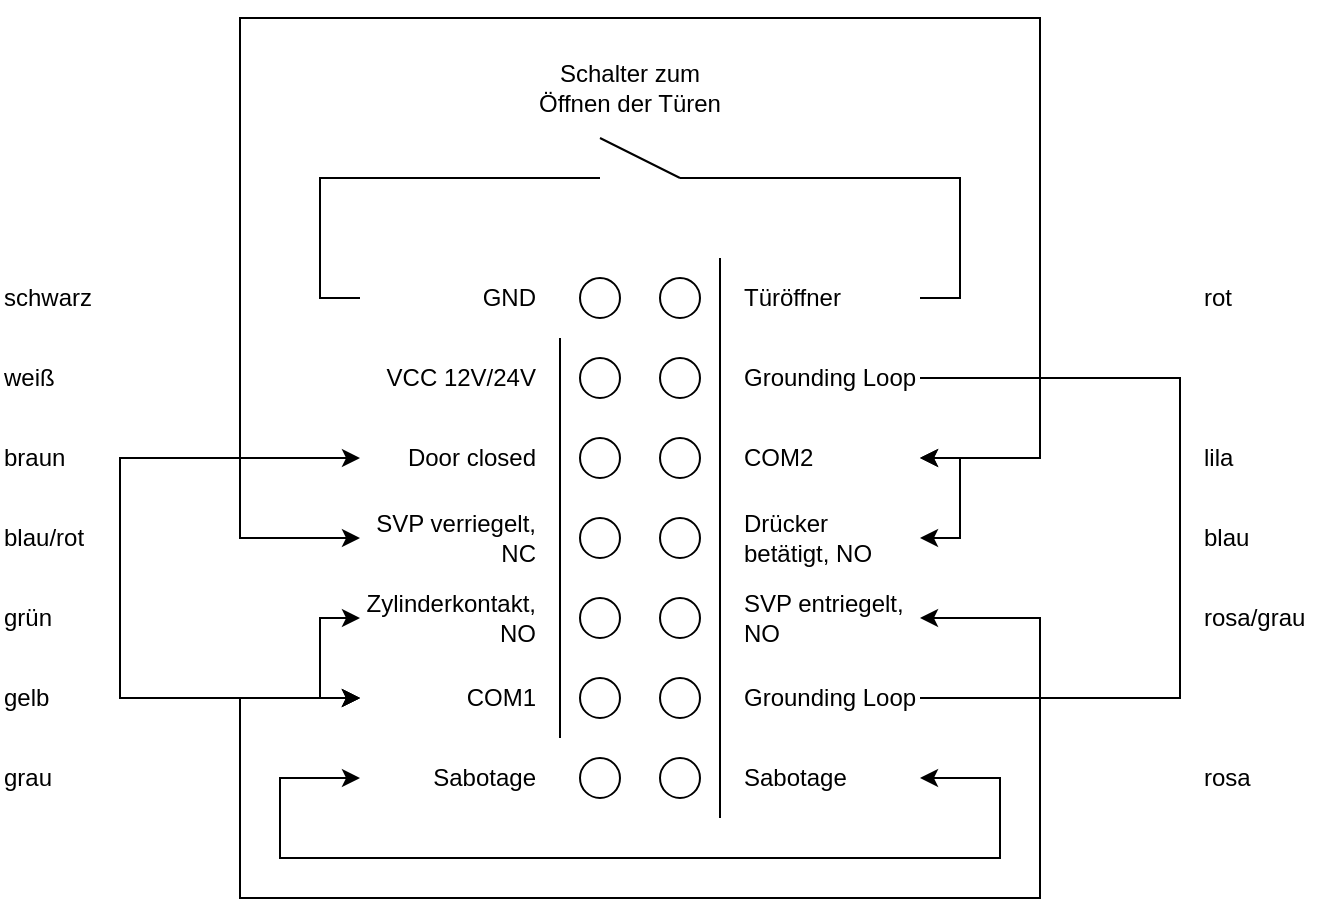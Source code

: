 <mxfile version="19.0.0" type="device"><diagram id="EA0gs8NaYtqPbZEPoYb4" name="Page-1"><mxGraphModel dx="1422" dy="800" grid="1" gridSize="10" guides="1" tooltips="1" connect="1" arrows="1" fold="1" page="1" pageScale="1" pageWidth="827" pageHeight="1169" math="0" shadow="0"><root><mxCell id="0"/><mxCell id="1" parent="0"/><mxCell id="zMK9_sEpHNzTb-gR_8Eo-1" value="" style="endArrow=none;html=1;rounded=0;" edge="1" parent="1"><mxGeometry width="50" height="50" relative="1" as="geometry"><mxPoint x="320" y="440" as="sourcePoint"/><mxPoint x="320" y="240" as="targetPoint"/></mxGeometry></mxCell><mxCell id="zMK9_sEpHNzTb-gR_8Eo-2" value="" style="endArrow=none;html=1;rounded=0;" edge="1" parent="1"><mxGeometry width="50" height="50" relative="1" as="geometry"><mxPoint x="400" y="480" as="sourcePoint"/><mxPoint x="400" y="200" as="targetPoint"/></mxGeometry></mxCell><mxCell id="zMK9_sEpHNzTb-gR_8Eo-3" value="" style="ellipse;whiteSpace=wrap;html=1;aspect=fixed;" vertex="1" parent="1"><mxGeometry x="370" y="210" width="20" height="20" as="geometry"/></mxCell><mxCell id="zMK9_sEpHNzTb-gR_8Eo-4" value="" style="ellipse;whiteSpace=wrap;html=1;aspect=fixed;" vertex="1" parent="1"><mxGeometry x="370" y="250" width="20" height="20" as="geometry"/></mxCell><mxCell id="zMK9_sEpHNzTb-gR_8Eo-5" value="" style="ellipse;whiteSpace=wrap;html=1;aspect=fixed;" vertex="1" parent="1"><mxGeometry x="370" y="290" width="20" height="20" as="geometry"/></mxCell><mxCell id="zMK9_sEpHNzTb-gR_8Eo-6" value="" style="ellipse;whiteSpace=wrap;html=1;aspect=fixed;" vertex="1" parent="1"><mxGeometry x="370" y="330" width="20" height="20" as="geometry"/></mxCell><mxCell id="zMK9_sEpHNzTb-gR_8Eo-7" value="" style="ellipse;whiteSpace=wrap;html=1;aspect=fixed;" vertex="1" parent="1"><mxGeometry x="370" y="370" width="20" height="20" as="geometry"/></mxCell><mxCell id="zMK9_sEpHNzTb-gR_8Eo-8" value="" style="ellipse;whiteSpace=wrap;html=1;aspect=fixed;" vertex="1" parent="1"><mxGeometry x="370" y="410" width="20" height="20" as="geometry"/></mxCell><mxCell id="zMK9_sEpHNzTb-gR_8Eo-9" value="" style="ellipse;whiteSpace=wrap;html=1;aspect=fixed;" vertex="1" parent="1"><mxGeometry x="370" y="450" width="20" height="20" as="geometry"/></mxCell><mxCell id="zMK9_sEpHNzTb-gR_8Eo-10" value="" style="ellipse;whiteSpace=wrap;html=1;aspect=fixed;" vertex="1" parent="1"><mxGeometry x="330" y="210" width="20" height="20" as="geometry"/></mxCell><mxCell id="zMK9_sEpHNzTb-gR_8Eo-11" value="" style="ellipse;whiteSpace=wrap;html=1;aspect=fixed;" vertex="1" parent="1"><mxGeometry x="330" y="250" width="20" height="20" as="geometry"/></mxCell><mxCell id="zMK9_sEpHNzTb-gR_8Eo-12" value="" style="ellipse;whiteSpace=wrap;html=1;aspect=fixed;" vertex="1" parent="1"><mxGeometry x="330" y="290" width="20" height="20" as="geometry"/></mxCell><mxCell id="zMK9_sEpHNzTb-gR_8Eo-13" value="" style="ellipse;whiteSpace=wrap;html=1;aspect=fixed;" vertex="1" parent="1"><mxGeometry x="330" y="330" width="20" height="20" as="geometry"/></mxCell><mxCell id="zMK9_sEpHNzTb-gR_8Eo-14" value="" style="ellipse;whiteSpace=wrap;html=1;aspect=fixed;" vertex="1" parent="1"><mxGeometry x="330" y="370" width="20" height="20" as="geometry"/></mxCell><mxCell id="zMK9_sEpHNzTb-gR_8Eo-15" value="" style="ellipse;whiteSpace=wrap;html=1;aspect=fixed;" vertex="1" parent="1"><mxGeometry x="330" y="410" width="20" height="20" as="geometry"/></mxCell><mxCell id="zMK9_sEpHNzTb-gR_8Eo-16" value="" style="ellipse;whiteSpace=wrap;html=1;aspect=fixed;" vertex="1" parent="1"><mxGeometry x="330" y="450" width="20" height="20" as="geometry"/></mxCell><mxCell id="zMK9_sEpHNzTb-gR_8Eo-17" value="GND" style="text;html=1;strokeColor=none;fillColor=none;align=right;verticalAlign=middle;whiteSpace=wrap;rounded=0;" vertex="1" parent="1"><mxGeometry x="220" y="205" width="90" height="30" as="geometry"/></mxCell><mxCell id="zMK9_sEpHNzTb-gR_8Eo-18" value="VCC 12V/24V" style="text;html=1;strokeColor=none;fillColor=none;align=right;verticalAlign=middle;whiteSpace=wrap;rounded=0;" vertex="1" parent="1"><mxGeometry x="220" y="245" width="90" height="30" as="geometry"/></mxCell><mxCell id="zMK9_sEpHNzTb-gR_8Eo-19" value="Door closed" style="text;html=1;strokeColor=none;fillColor=none;align=right;verticalAlign=middle;whiteSpace=wrap;rounded=0;" vertex="1" parent="1"><mxGeometry x="220" y="285" width="90" height="30" as="geometry"/></mxCell><mxCell id="zMK9_sEpHNzTb-gR_8Eo-20" value="SVP verriegelt, NC" style="text;html=1;strokeColor=none;fillColor=none;align=right;verticalAlign=middle;whiteSpace=wrap;rounded=0;" vertex="1" parent="1"><mxGeometry x="220" y="325" width="90" height="30" as="geometry"/></mxCell><mxCell id="zMK9_sEpHNzTb-gR_8Eo-21" value="Zylinderkontakt, NO" style="text;html=1;strokeColor=none;fillColor=none;align=right;verticalAlign=middle;whiteSpace=wrap;rounded=0;" vertex="1" parent="1"><mxGeometry x="220" y="365" width="90" height="30" as="geometry"/></mxCell><mxCell id="zMK9_sEpHNzTb-gR_8Eo-22" value="COM1" style="text;html=1;strokeColor=none;fillColor=none;align=right;verticalAlign=middle;whiteSpace=wrap;rounded=0;" vertex="1" parent="1"><mxGeometry x="220" y="405" width="90" height="30" as="geometry"/></mxCell><mxCell id="zMK9_sEpHNzTb-gR_8Eo-23" value="Sabotage" style="text;html=1;strokeColor=none;fillColor=none;align=right;verticalAlign=middle;whiteSpace=wrap;rounded=0;" vertex="1" parent="1"><mxGeometry x="220" y="445" width="90" height="30" as="geometry"/></mxCell><mxCell id="zMK9_sEpHNzTb-gR_8Eo-24" value="Türöffner" style="text;html=1;strokeColor=none;fillColor=none;align=left;verticalAlign=middle;whiteSpace=wrap;rounded=0;" vertex="1" parent="1"><mxGeometry x="410" y="205" width="90" height="30" as="geometry"/></mxCell><mxCell id="zMK9_sEpHNzTb-gR_8Eo-25" value="Grounding Loop" style="text;html=1;strokeColor=none;fillColor=none;align=left;verticalAlign=middle;whiteSpace=wrap;rounded=0;" vertex="1" parent="1"><mxGeometry x="410" y="245" width="90" height="30" as="geometry"/></mxCell><mxCell id="zMK9_sEpHNzTb-gR_8Eo-26" value="COM2" style="text;html=1;strokeColor=none;fillColor=none;align=left;verticalAlign=middle;whiteSpace=wrap;rounded=0;" vertex="1" parent="1"><mxGeometry x="410" y="285" width="90" height="30" as="geometry"/></mxCell><mxCell id="zMK9_sEpHNzTb-gR_8Eo-27" value="Drücker betätigt, NO" style="text;html=1;strokeColor=none;fillColor=none;align=left;verticalAlign=middle;whiteSpace=wrap;rounded=0;" vertex="1" parent="1"><mxGeometry x="410" y="325" width="90" height="30" as="geometry"/></mxCell><mxCell id="zMK9_sEpHNzTb-gR_8Eo-28" value="SVP entriegelt, NO" style="text;html=1;strokeColor=none;fillColor=none;align=left;verticalAlign=middle;whiteSpace=wrap;rounded=0;" vertex="1" parent="1"><mxGeometry x="410" y="365" width="90" height="30" as="geometry"/></mxCell><mxCell id="zMK9_sEpHNzTb-gR_8Eo-29" value="Grounding Loop" style="text;html=1;strokeColor=none;fillColor=none;align=left;verticalAlign=middle;whiteSpace=wrap;rounded=0;" vertex="1" parent="1"><mxGeometry x="410" y="405" width="90" height="30" as="geometry"/></mxCell><mxCell id="zMK9_sEpHNzTb-gR_8Eo-30" value="Sabotage" style="text;html=1;strokeColor=none;fillColor=none;align=left;verticalAlign=middle;whiteSpace=wrap;rounded=0;" vertex="1" parent="1"><mxGeometry x="410" y="445" width="90" height="30" as="geometry"/></mxCell><mxCell id="zMK9_sEpHNzTb-gR_8Eo-31" value="" style="endArrow=none;html=1;rounded=0;exitX=1;exitY=0.5;exitDx=0;exitDy=0;" edge="1" parent="1" source="zMK9_sEpHNzTb-gR_8Eo-24"><mxGeometry width="50" height="50" relative="1" as="geometry"><mxPoint x="460" y="230" as="sourcePoint"/><mxPoint x="380" y="160" as="targetPoint"/><Array as="points"><mxPoint x="520" y="220"/><mxPoint x="520" y="160"/></Array></mxGeometry></mxCell><mxCell id="zMK9_sEpHNzTb-gR_8Eo-33" value="" style="endArrow=none;html=1;rounded=0;" edge="1" parent="1"><mxGeometry width="50" height="50" relative="1" as="geometry"><mxPoint x="380" y="160" as="sourcePoint"/><mxPoint x="340" y="140" as="targetPoint"/></mxGeometry></mxCell><mxCell id="zMK9_sEpHNzTb-gR_8Eo-34" value="" style="endArrow=none;html=1;rounded=0;exitX=0;exitY=0.5;exitDx=0;exitDy=0;" edge="1" parent="1" source="zMK9_sEpHNzTb-gR_8Eo-17"><mxGeometry width="50" height="50" relative="1" as="geometry"><mxPoint x="290" y="210" as="sourcePoint"/><mxPoint x="340" y="160" as="targetPoint"/><Array as="points"><mxPoint x="200" y="220"/><mxPoint x="200" y="160"/><mxPoint x="250" y="160"/></Array></mxGeometry></mxCell><mxCell id="zMK9_sEpHNzTb-gR_8Eo-35" value="Schalter zum Öffnen der Türen" style="text;html=1;strokeColor=none;fillColor=none;align=center;verticalAlign=middle;whiteSpace=wrap;rounded=0;" vertex="1" parent="1"><mxGeometry x="300" y="100" width="110" height="30" as="geometry"/></mxCell><mxCell id="zMK9_sEpHNzTb-gR_8Eo-36" value="" style="endArrow=classic;html=1;rounded=0;entryX=0;entryY=0.5;entryDx=0;entryDy=0;exitX=0;exitY=0.5;exitDx=0;exitDy=0;startArrow=classic;startFill=1;endFill=1;" edge="1" parent="1" source="zMK9_sEpHNzTb-gR_8Eo-22" target="zMK9_sEpHNzTb-gR_8Eo-19"><mxGeometry width="50" height="50" relative="1" as="geometry"><mxPoint x="240" y="420" as="sourcePoint"/><mxPoint x="270" y="300" as="targetPoint"/><Array as="points"><mxPoint x="100" y="420"/><mxPoint x="100" y="300"/></Array></mxGeometry></mxCell><mxCell id="zMK9_sEpHNzTb-gR_8Eo-37" value="rot" style="text;html=1;align=left;verticalAlign=middle;resizable=0;points=[];autosize=1;strokeColor=none;fillColor=none;" vertex="1" parent="1"><mxGeometry x="640" y="210" width="30" height="20" as="geometry"/></mxCell><mxCell id="zMK9_sEpHNzTb-gR_8Eo-38" value="" style="endArrow=none;html=1;rounded=0;exitX=1;exitY=0.5;exitDx=0;exitDy=0;entryX=1;entryY=0.5;entryDx=0;entryDy=0;" edge="1" parent="1" source="zMK9_sEpHNzTb-gR_8Eo-25" target="zMK9_sEpHNzTb-gR_8Eo-29"><mxGeometry width="50" height="50" relative="1" as="geometry"><mxPoint x="390" y="370" as="sourcePoint"/><mxPoint x="440" y="320" as="targetPoint"/><Array as="points"><mxPoint x="630" y="260"/><mxPoint x="630" y="420"/></Array></mxGeometry></mxCell><mxCell id="zMK9_sEpHNzTb-gR_8Eo-39" value="schwarz" style="text;html=1;align=left;verticalAlign=middle;resizable=0;points=[];autosize=1;strokeColor=none;fillColor=none;" vertex="1" parent="1"><mxGeometry x="40" y="210" width="60" height="20" as="geometry"/></mxCell><mxCell id="zMK9_sEpHNzTb-gR_8Eo-40" value="weiß" style="text;html=1;align=left;verticalAlign=middle;resizable=0;points=[];autosize=1;strokeColor=none;fillColor=none;" vertex="1" parent="1"><mxGeometry x="40" y="250" width="40" height="20" as="geometry"/></mxCell><mxCell id="zMK9_sEpHNzTb-gR_8Eo-41" value="braun" style="text;html=1;align=left;verticalAlign=middle;resizable=0;points=[];autosize=1;strokeColor=none;fillColor=none;" vertex="1" parent="1"><mxGeometry x="40" y="290" width="50" height="20" as="geometry"/></mxCell><mxCell id="zMK9_sEpHNzTb-gR_8Eo-42" value="blau/rot" style="text;html=1;align=left;verticalAlign=middle;resizable=0;points=[];autosize=1;strokeColor=none;fillColor=none;" vertex="1" parent="1"><mxGeometry x="40" y="330" width="60" height="20" as="geometry"/></mxCell><mxCell id="zMK9_sEpHNzTb-gR_8Eo-43" value="grün" style="text;html=1;align=left;verticalAlign=middle;resizable=0;points=[];autosize=1;strokeColor=none;fillColor=none;" vertex="1" parent="1"><mxGeometry x="40" y="370" width="40" height="20" as="geometry"/></mxCell><mxCell id="zMK9_sEpHNzTb-gR_8Eo-44" value="gelb" style="text;html=1;align=left;verticalAlign=middle;resizable=0;points=[];autosize=1;strokeColor=none;fillColor=none;" vertex="1" parent="1"><mxGeometry x="40" y="410" width="40" height="20" as="geometry"/></mxCell><mxCell id="zMK9_sEpHNzTb-gR_8Eo-46" value="grau" style="text;html=1;align=left;verticalAlign=middle;resizable=0;points=[];autosize=1;strokeColor=none;fillColor=none;" vertex="1" parent="1"><mxGeometry x="40" y="450" width="40" height="20" as="geometry"/></mxCell><mxCell id="zMK9_sEpHNzTb-gR_8Eo-49" value="lila" style="text;html=1;align=left;verticalAlign=middle;resizable=0;points=[];autosize=1;strokeColor=none;fillColor=none;" vertex="1" parent="1"><mxGeometry x="640" y="290" width="30" height="20" as="geometry"/></mxCell><mxCell id="zMK9_sEpHNzTb-gR_8Eo-50" value="blau" style="text;html=1;align=left;verticalAlign=middle;resizable=0;points=[];autosize=1;strokeColor=none;fillColor=none;" vertex="1" parent="1"><mxGeometry x="640" y="330" width="40" height="20" as="geometry"/></mxCell><mxCell id="zMK9_sEpHNzTb-gR_8Eo-51" value="rosa/grau" style="text;html=1;align=left;verticalAlign=middle;resizable=0;points=[];autosize=1;strokeColor=none;fillColor=none;" vertex="1" parent="1"><mxGeometry x="640" y="370" width="70" height="20" as="geometry"/></mxCell><mxCell id="zMK9_sEpHNzTb-gR_8Eo-52" value="rosa" style="text;html=1;align=left;verticalAlign=middle;resizable=0;points=[];autosize=1;strokeColor=none;fillColor=none;" vertex="1" parent="1"><mxGeometry x="640" y="450" width="40" height="20" as="geometry"/></mxCell><mxCell id="zMK9_sEpHNzTb-gR_8Eo-54" value="" style="endArrow=classic;startArrow=classic;html=1;rounded=0;exitX=1;exitY=0.5;exitDx=0;exitDy=0;entryX=1;entryY=0.5;entryDx=0;entryDy=0;" edge="1" parent="1" source="zMK9_sEpHNzTb-gR_8Eo-27" target="zMK9_sEpHNzTb-gR_8Eo-26"><mxGeometry width="50" height="50" relative="1" as="geometry"><mxPoint x="390" y="360" as="sourcePoint"/><mxPoint x="440" y="310" as="targetPoint"/><Array as="points"><mxPoint x="520" y="340"/><mxPoint x="520" y="300"/></Array></mxGeometry></mxCell><mxCell id="zMK9_sEpHNzTb-gR_8Eo-55" value="" style="endArrow=classic;startArrow=classic;html=1;rounded=0;exitX=0;exitY=0.5;exitDx=0;exitDy=0;entryX=0;entryY=0.5;entryDx=0;entryDy=0;" edge="1" parent="1" source="zMK9_sEpHNzTb-gR_8Eo-21" target="zMK9_sEpHNzTb-gR_8Eo-22"><mxGeometry width="50" height="50" relative="1" as="geometry"><mxPoint x="390" y="350" as="sourcePoint"/><mxPoint x="440" y="300" as="targetPoint"/><Array as="points"><mxPoint x="200" y="380"/><mxPoint x="200" y="420"/></Array></mxGeometry></mxCell><mxCell id="zMK9_sEpHNzTb-gR_8Eo-56" value="" style="endArrow=classic;startArrow=classic;html=1;rounded=0;exitX=0;exitY=0.5;exitDx=0;exitDy=0;entryX=1;entryY=0.5;entryDx=0;entryDy=0;" edge="1" parent="1" source="zMK9_sEpHNzTb-gR_8Eo-23" target="zMK9_sEpHNzTb-gR_8Eo-30"><mxGeometry width="50" height="50" relative="1" as="geometry"><mxPoint x="390" y="340" as="sourcePoint"/><mxPoint x="440" y="290" as="targetPoint"/><Array as="points"><mxPoint x="180" y="460"/><mxPoint x="180" y="500"/><mxPoint x="540" y="500"/><mxPoint x="540" y="460"/></Array></mxGeometry></mxCell><mxCell id="zMK9_sEpHNzTb-gR_8Eo-57" value="" style="endArrow=classic;startArrow=classic;html=1;rounded=0;exitX=0;exitY=0.5;exitDx=0;exitDy=0;entryX=1;entryY=0.5;entryDx=0;entryDy=0;" edge="1" parent="1" source="zMK9_sEpHNzTb-gR_8Eo-20" target="zMK9_sEpHNzTb-gR_8Eo-26"><mxGeometry width="50" height="50" relative="1" as="geometry"><mxPoint x="200" y="350" as="sourcePoint"/><mxPoint x="550" y="300" as="targetPoint"/><Array as="points"><mxPoint x="160" y="340"/><mxPoint x="160" y="80"/><mxPoint x="560" y="80"/><mxPoint x="560" y="300"/></Array></mxGeometry></mxCell><mxCell id="zMK9_sEpHNzTb-gR_8Eo-58" value="" style="endArrow=classic;startArrow=classic;html=1;rounded=0;exitX=0;exitY=0.5;exitDx=0;exitDy=0;entryX=1;entryY=0.5;entryDx=0;entryDy=0;" edge="1" parent="1" source="zMK9_sEpHNzTb-gR_8Eo-22" target="zMK9_sEpHNzTb-gR_8Eo-28"><mxGeometry width="50" height="50" relative="1" as="geometry"><mxPoint x="390" y="330" as="sourcePoint"/><mxPoint x="440" y="280" as="targetPoint"/><Array as="points"><mxPoint x="160" y="420"/><mxPoint x="160" y="520"/><mxPoint x="560" y="520"/><mxPoint x="560" y="380"/></Array></mxGeometry></mxCell></root></mxGraphModel></diagram></mxfile>